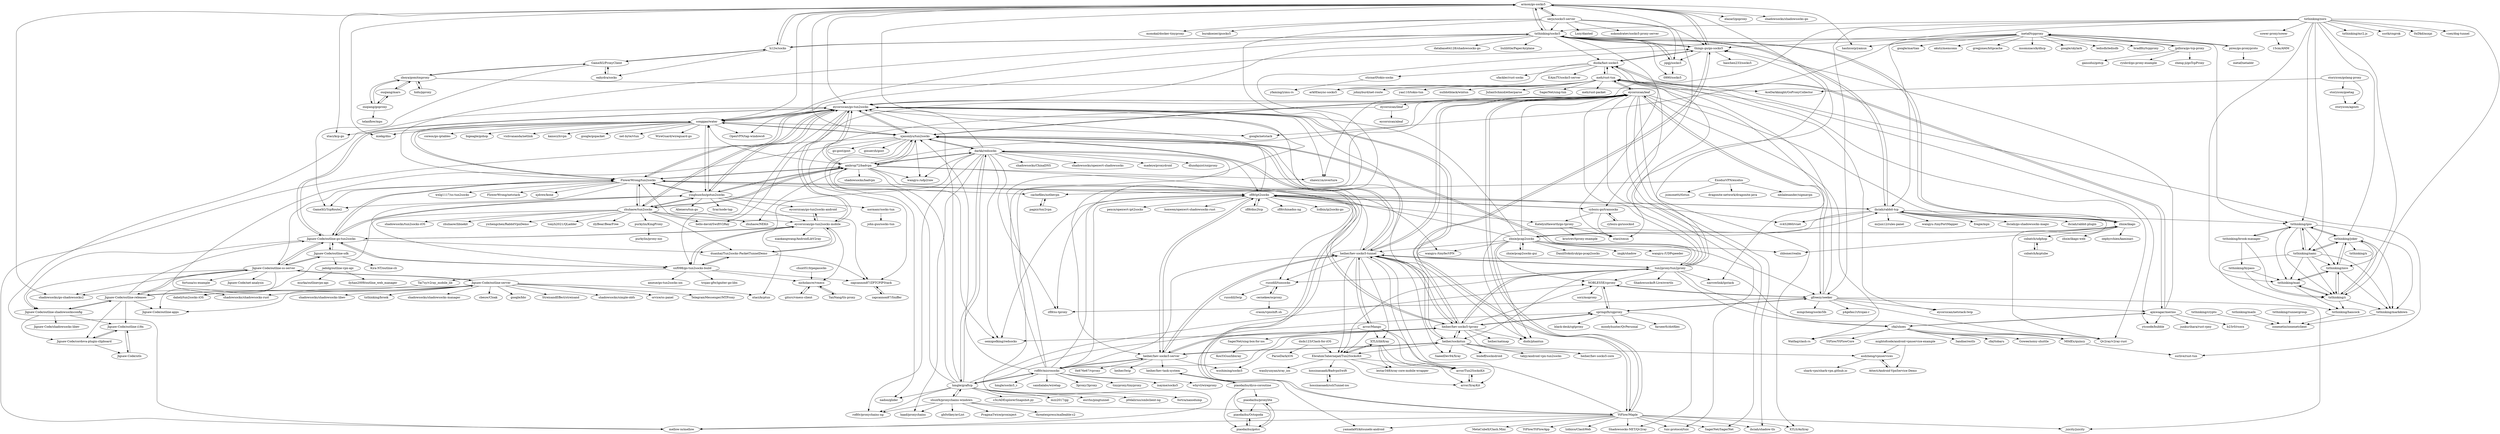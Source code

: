 digraph G {
"armon/go-socks5" -> "txthinking/socks5"
"armon/go-socks5" -> "things-go/go-socks5"
"armon/go-socks5" -> "h12w/socks"
"armon/go-socks5" -> "elazarl/goproxy" ["e"=1]
"armon/go-socks5" -> "xtaci/smux" ["e"=1]
"armon/go-socks5" -> "xtaci/kcp-go" ["e"=1]
"armon/go-socks5" -> "hashicorp/yamux" ["e"=1]
"armon/go-socks5" -> "serjs/socks5-server"
"armon/go-socks5" -> "eycorsican/go-tun2socks"
"armon/go-socks5" -> "songgao/water"
"armon/go-socks5" -> "cybozu-go/transocks"
"armon/go-socks5" -> "xjasonlyu/tun2socks"
"armon/go-socks5" -> "shadowsocks/go-shadowsocks2" ["e"=1]
"armon/go-socks5" -> "miekg/dns" ["e"=1]
"armon/go-socks5" -> "shadowsocks/shadowsocks-go" ["e"=1]
"Jigsaw-Code/outline-server" -> "Jigsaw-Code/outline-apps" ["e"=1]
"Jigsaw-Code/outline-server" -> "Jigsaw-Code/outline-ss-server"
"Jigsaw-Code/outline-server" -> "Jigsaw-Code/outline-releases"
"Jigsaw-Code/outline-server" -> "shadowsocks/shadowsocks-libev" ["e"=1]
"Jigsaw-Code/outline-server" -> "txthinking/brook" ["e"=1]
"Jigsaw-Code/outline-server" -> "shadowsocks/shadowsocks-manager" ["e"=1]
"Jigsaw-Code/outline-server" -> "xtaci/kcptun" ["e"=1]
"Jigsaw-Code/outline-server" -> "cbeuw/Cloak" ["e"=1]
"Jigsaw-Code/outline-server" -> "shadowsocks/shadowsocks-rust" ["e"=1]
"Jigsaw-Code/outline-server" -> "google/bbr" ["e"=1]
"Jigsaw-Code/outline-server" -> "StreisandEffect/streisand" ["e"=1]
"Jigsaw-Code/outline-server" -> "shadowsocks/simple-obfs" ["e"=1]
"Jigsaw-Code/outline-server" -> "orvice/ss-panel" ["e"=1]
"Jigsaw-Code/outline-server" -> "TelegramMessenger/MTProxy" ["e"=1]
"Jigsaw-Code/outline-server" -> "shadowsocks/go-shadowsocks2" ["e"=1]
"xjasonlyu/tun2socks" -> "eycorsican/go-tun2socks"
"xjasonlyu/tun2socks" -> "heiher/hev-socks5-tunnel"
"xjasonlyu/tun2socks" -> "eycorsican/leaf"
"xjasonlyu/tun2socks" -> "ambrop72/badvpn"
"xjasonlyu/tun2socks" -> "tun2proxy/tun2proxy"
"xjasonlyu/tun2socks" -> "go-gost/gost" ["e"=1]
"xjasonlyu/tun2socks" -> "wangyu-/udp2raw" ["e"=1]
"xjasonlyu/tun2socks" -> "YtFlow/Maple"
"xjasonlyu/tun2socks" -> "ginuerzh/gost" ["e"=1]
"xjasonlyu/tun2socks" -> "songgao/water"
"xjasonlyu/tun2socks" -> "shadowsocks/shadowsocks-rust" ["e"=1]
"xjasonlyu/tun2socks" -> "mellow-io/mellow" ["e"=1]
"xjasonlyu/tun2socks" -> "dndx/phantun" ["e"=1]
"xjasonlyu/tun2socks" -> "darkk/redsocks"
"xjasonlyu/tun2socks" -> "nadoo/glider" ["e"=1]
"ambrop72/badvpn" -> "eycorsican/go-tun2socks"
"ambrop72/badvpn" -> "darkk/redsocks"
"ambrop72/badvpn" -> "FlowerWrong/tun2socks"
"ambrop72/badvpn" -> "yinghuocho/gotun2socks"
"ambrop72/badvpn" -> "xjasonlyu/tun2socks"
"ambrop72/badvpn" -> "zhuhaow/tun2socks"
"ambrop72/badvpn" -> "russdill/tunsocks"
"ambrop72/badvpn" -> "zhuhaow/NEKit" ["e"=1]
"ambrop72/badvpn" -> "songgao/water"
"ambrop72/badvpn" -> "eycorsican/leaf"
"ambrop72/badvpn" -> "wangyu-/udp2raw" ["e"=1]
"ambrop72/badvpn" -> "shadowsocks/badvpn" ["e"=1]
"ambrop72/badvpn" -> "wangyu-/tinyfecVPN" ["e"=1]
"ambrop72/badvpn" -> "shawn1m/overture" ["e"=1]
"ambrop72/badvpn" -> "semigodking/redsocks" ["e"=1]
"txthinking/zoro" -> "txthinking/joker"
"txthinking/zoro" -> "txthinking/ipio"
"txthinking/zoro" -> "txthinking/nico"
"txthinking/zoro" -> "txthinking/mr2.js"
"txthinking/zoro" -> "txthinking/socks5"
"txthinking/zoro" -> "txthinking/nami"
"txthinking/zoro" -> "ssstk/cngrok"
"txthinking/zoro" -> "gfreezy/seeker"
"txthinking/zoro" -> "txthinking/mad"
"txthinking/zoro" -> "txthinking/z"
"txthinking/zoro" -> "shawn1m/overture" ["e"=1]
"txthinking/zoro" -> "sower-proxy/sower"
"txthinking/zoro" -> "0xDkd/auxpi" ["e"=1]
"txthinking/zoro" -> "vzex/dog-tunnel" ["e"=1]
"txthinking/zoro" -> "ihciah/rabbit-tcp"
"hmgle/graftcp" -> "mzz2017/gg" ["e"=1]
"hmgle/graftcp" -> "NOBLES5E/cproxy"
"hmgle/graftcp" -> "xjasonlyu/tun2socks"
"hmgle/graftcp" -> "eycorsican/go-tun2socks"
"hmgle/graftcp" -> "rofl0r/proxychains-ng" ["e"=1]
"hmgle/graftcp" -> "darkk/redsocks"
"hmgle/graftcp" -> "nadoo/glider" ["e"=1]
"hmgle/graftcp" -> "ambrop72/badvpn"
"hmgle/graftcp" -> "springzfx/cgproxy"
"hmgle/graftcp" -> "rofl0r/microsocks"
"hmgle/graftcp" -> "esrrhs/pingtunnel" ["e"=1]
"hmgle/graftcp" -> "shunf4/proxychains-windows"
"hmgle/graftcp" -> "p0dalirius/smbclient-ng" ["e"=1]
"hmgle/graftcp" -> "fortra/nanodump" ["e"=1]
"hmgle/graftcp" -> "c3c/ADExplorerSnapshot.py" ["e"=1]
"gfreezy/seeker" -> "eycorsican/leaf"
"gfreezy/seeker" -> "Qv2ray/v2ray-rust" ["e"=1]
"gfreezy/seeker" -> "zfl9/ss-tproxy" ["e"=1]
"gfreezy/seeker" -> "NOBLES5E/cproxy"
"gfreezy/seeker" -> "springzfx/cgproxy"
"gfreezy/seeker" -> "meh/rust-tun"
"gfreezy/seeker" -> "p4gefau1t/trojan-r" ["e"=1]
"gfreezy/seeker" -> "ajmwagar/merino"
"gfreezy/seeker" -> "eycorsican/netstack-lwip" ["e"=1]
"gfreezy/seeker" -> "juicity/juicity" ["e"=1]
"gfreezy/seeker" -> "mingcheng/socks5lb"
"Jigsaw-Code/outline-releases" -> "Jigsaw-Code/outline-shadowsocksconfig"
"Jigsaw-Code/outline-releases" -> "Jigsaw-Code/outline-server"
"Jigsaw-Code/outline-releases" -> "Jigsaw-Code/outline-ss-server"
"Jigsaw-Code/outline-releases" -> "Jigsaw-Code/outline-apps" ["e"=1]
"Jigsaw-Code/outline-releases" -> "Jigsaw-Code/outline-go-tun2socks"
"Jigsaw-Code/outline-releases" -> "Jigsaw-Code/cordova-plugin-clipboard"
"Jigsaw-Code/outline-releases" -> "Jigsaw-Code/outline-i18n"
"sower-proxy/sower" -> "15cm/AMM" ["e"=1]
"Jigsaw-Code/outline-go-tun2socks" -> "xxf098/go-tun2socks-build"
"Jigsaw-Code/outline-go-tun2socks" -> "eycorsican/go-tun2socks-mobile"
"Jigsaw-Code/outline-go-tun2socks" -> "duanhai/Tun2socks-PacketTunnelDemo"
"Jigsaw-Code/outline-go-tun2socks" -> "FlowerWrong/tun2socks"
"Jigsaw-Code/outline-go-tun2socks" -> "eycorsican/go-tun2socks"
"Jigsaw-Code/outline-go-tun2socks" -> "Jigsaw-Code/outline-shadowsocksconfig"
"Jigsaw-Code/outline-go-tun2socks" -> "Jigsaw-Code/outline-ss-server"
"Jigsaw-Code/outline-go-tun2socks" -> "yinghuocho/gotun2socks"
"Jigsaw-Code/outline-go-tun2socks" -> "Jigsaw-Code/outline-sdk"
"ajmwagar/merino" -> "dizda/fast-socks5"
"ajmwagar/merino" -> "b23r0/rsocx" ["e"=1]
"ajmwagar/merino" -> "cfal/shoes"
"ajmwagar/merino" -> "ytcoode/bubble"
"ajmwagar/merino" -> "junkurihara/rust-rpxy" ["e"=1]
"ajmwagar/merino" -> "things-go/go-socks5"
"FlowerWrong/tun2socks" -> "yinghuocho/gotun2socks"
"FlowerWrong/tun2socks" -> "eycorsican/go-tun2socks"
"FlowerWrong/tun2socks" -> "ambrop72/badvpn"
"FlowerWrong/tun2socks" -> "Jigsaw-Code/outline-go-tun2socks"
"FlowerWrong/tun2socks" -> "eycorsican/go-tun2socks-mobile"
"FlowerWrong/tun2socks" -> "zhuhaow/tun2socks"
"FlowerWrong/tun2socks" -> "wxlg1117/ss-tun2socks"
"FlowerWrong/tun2socks" -> "songgao/water"
"FlowerWrong/tun2socks" -> "xxf098/go-tun2socks-build"
"FlowerWrong/tun2socks" -> "GameXG/TcpRoute2" ["e"=1]
"FlowerWrong/tun2socks" -> "zfl9/ipt2socks"
"FlowerWrong/tun2socks" -> "cachefiles/notbevpn"
"FlowerWrong/tun2socks" -> "FlowerWrong/netstack"
"FlowerWrong/tun2socks" -> "xjdrew/kone" ["e"=1]
"Jigsaw-Code/outline-ss-server" -> "Jigsaw-Code/outline-sdk"
"Jigsaw-Code/outline-ss-server" -> "Jigsaw-Code/outline-go-tun2socks"
"Jigsaw-Code/outline-ss-server" -> "Jigsaw-Code/outline-server"
"Jigsaw-Code/outline-ss-server" -> "Jigsaw-Code/outline-shadowsocksconfig"
"Jigsaw-Code/outline-ss-server" -> "Jigsaw-Code/outline-releases"
"Jigsaw-Code/outline-ss-server" -> "Jigsaw-Code/outline-apps" ["e"=1]
"Jigsaw-Code/outline-ss-server" -> "shadowsocks/go-shadowsocks2" ["e"=1]
"Jigsaw-Code/outline-ss-server" -> "fortuna/ss-example"
"Jigsaw-Code/outline-ss-server" -> "FlowerWrong/tun2socks"
"Jigsaw-Code/outline-ss-server" -> "Jigsaw-Code/net-analysis" ["e"=1]
"ouqiang/mars" -> "ouqiang/goproxy"
"ouqiang/mars" -> "zboya/gomitmproxy"
"eycorsican/go-tun2socks" -> "FlowerWrong/tun2socks"
"eycorsican/go-tun2socks" -> "ambrop72/badvpn"
"eycorsican/go-tun2socks" -> "yinghuocho/gotun2socks"
"eycorsican/go-tun2socks" -> "xjasonlyu/tun2socks"
"eycorsican/go-tun2socks" -> "eycorsican/go-tun2socks-mobile"
"eycorsican/go-tun2socks" -> "eycorsican/leaf"
"eycorsican/go-tun2socks" -> "mellow-io/mellow" ["e"=1]
"eycorsican/go-tun2socks" -> "songgao/water"
"eycorsican/go-tun2socks" -> "Jigsaw-Code/outline-go-tun2socks"
"eycorsican/go-tun2socks" -> "xxf098/go-tun2socks-build"
"eycorsican/go-tun2socks" -> "OpenVPN/tap-windows6" ["e"=1]
"eycorsican/go-tun2socks" -> "yamada95/kitsunebi-android" ["e"=1]
"eycorsican/go-tun2socks" -> "zhuhaow/tun2socks"
"eycorsican/go-tun2socks" -> "YtFlow/Maple"
"eycorsican/go-tun2socks" -> "shawn1m/overture" ["e"=1]
"eycorsican/go-tun2socks-mobile" -> "eycorsican/go-tun2socks-android"
"eycorsican/go-tun2socks-mobile" -> "duanhai/Tun2socks-PacketTunnelDemo"
"eycorsican/go-tun2socks-mobile" -> "xxf098/go-tun2socks-build"
"eycorsican/go-tun2socks-mobile" -> "eycorsican/go-tun2socks"
"eycorsican/go-tun2socks-mobile" -> "xiaokangwang/AndroidLibV2ray" ["e"=1]
"eycorsican/go-tun2socks-mobile" -> "nicholascw/vmecs"
"eycorsican/go-tun2socks-mobile" -> "Jigsaw-Code/outline-go-tun2socks"
"heiher/hev-socks5-server" -> "heiher/hev-socks5-tproxy"
"heiher/hev-socks5-server" -> "heiher/hev-socks5-tunnel"
"heiher/hev-socks5-server" -> "heiher/sockstun"
"heiher/hev-socks5-server" -> "wzshiming/socks5"
"heiher/hev-socks5-server" -> "rofl0r/microsocks"
"heiher/hev-socks5-server" -> "zfl9/ipt2socks"
"heiher/hev-socks5-server" -> "heiher/hev-task-system"
"heiher/hev-socks5-server" -> "heiher/lwip"
"heiher/hev-socks5-server" -> "0x676e67/vproxy" ["e"=1]
"storyicon/golang-proxy" -> "storyicon/goetag"
"storyicon/golang-proxy" -> "storyicon/agouti"
"storyicon/golang-proxy" -> "AceDarkknight/GoProxyCollector"
"ExodusVPN/exodus" -> "dragonite-network/dragonite-java" ["e"=1]
"ExodusVPN/exodus" -> "neilalexander/sigmavpn" ["e"=1]
"ExodusVPN/exodus" -> "jsimonetti/tlstun"
"ExodusVPN/exodus" -> "cachefiles/notbevpn"
"Jigsaw-Code/outline-shadowsocksconfig" -> "Jigsaw-Code/outline-i18n"
"Jigsaw-Code/outline-shadowsocksconfig" -> "Jigsaw-Code/cordova-plugin-clipboard"
"Jigsaw-Code/outline-shadowsocksconfig" -> "Jigsaw-Code/shadowsocks-libev"
"Jigsaw-Code/outline-shadowsocksconfig" -> "Jigsaw-Code/outline-releases"
"ouqiang/goproxy" -> "ouqiang/mars"
"ouqiang/goproxy" -> "zboya/gomitmproxy"
"ouqiang/goproxy" -> "telanflow/mps"
"zapcannon87/Sniffer" -> "zapcannon87/ZPTCPIPStack"
"hidu/pproxy" -> "zboya/gomitmproxy"
"TanNang/tls-proxy" -> "nicholascw/vmecs"
"purkylin/KingProxy" -> "purkylin/proxy-nio"
"eycorsican/go-tun2socks-android" -> "eycorsican/go-tun2socks-mobile"
"sticnarf/tokio-socks" -> "yfaming/yimu-rs"
"nicholascw/vmecs" -> "gitsrc/vmess-client"
"nicholascw/vmecs" -> "TanNang/tls-proxy"
"gitsrc/vmess-client" -> "nicholascw/vmecs"
"storyicon/goetag" -> "storyicon/agouti"
"Jigsaw-Code/cordova-plugin-clipboard" -> "Jigsaw-Code/outline-i18n"
"Jigsaw-Code/cordova-plugin-clipboard" -> "Jigsaw-Code/utls"
"Jigsaw-Code/outline-i18n" -> "Jigsaw-Code/cordova-plugin-clipboard"
"Jigsaw-Code/outline-i18n" -> "Jigsaw-Code/utls"
"eycorsican/leaf" -> "YtFlow/Maple"
"eycorsican/leaf" -> "eycorsican/go-tun2socks"
"eycorsican/leaf" -> "mellow-io/mellow" ["e"=1]
"eycorsican/leaf" -> "xjasonlyu/tun2socks"
"eycorsican/leaf" -> "heiher/hev-socks5-tunnel"
"eycorsican/leaf" -> "eycorsican/ileaf"
"eycorsican/leaf" -> "hello-david/SwiftV2Ray" ["e"=1]
"eycorsican/leaf" -> "tuic-protocol/tuic" ["e"=1]
"eycorsican/leaf" -> "gfreezy/seeker"
"eycorsican/leaf" -> "Watfaq/clash-rs" ["e"=1]
"eycorsican/leaf" -> "SagerNet/SagerNet" ["e"=1]
"eycorsican/leaf" -> "ihciah/shadow-tls" ["e"=1]
"eycorsican/leaf" -> "meh/rust-tun"
"eycorsican/leaf" -> "XTLS/AnXray" ["e"=1]
"eycorsican/leaf" -> "Qv2ray/v2ray-rust" ["e"=1]
"zhxie/ikago" -> "zhxie/pcap2socks"
"zhxie/ikago" -> "zhxie/ikago-web"
"zhxie/ikago" -> "ihciah/rabbit-tcp"
"zhxie/ikago" -> "txthinking/socks5"
"zhxie/ikago" -> "zhboner/realm" ["e"=1]
"zhxie/ikago" -> "zephyrchien/kaminari" ["e"=1]
"zhxie/ikago" -> "cnbatch/udphop"
"heiher/hev-socks5-tunnel" -> "heiher/sockstun"
"heiher/hev-socks5-tunnel" -> "heiher/hev-socks5-server"
"heiher/hev-socks5-tunnel" -> "xjasonlyu/tun2socks"
"heiher/hev-socks5-tunnel" -> "heiher/hev-socks5-tproxy"
"heiher/hev-socks5-tunnel" -> "tun2proxy/tun2proxy"
"heiher/hev-socks5-tunnel" -> "eycorsican/leaf"
"heiher/hev-socks5-tunnel" -> "EbrahimTahernejad/Tun2SocksKit"
"heiher/hev-socks5-tunnel" -> "arror/Mango"
"heiher/hev-socks5-tunnel" -> "eycorsican/go-tun2socks"
"heiher/hev-socks5-tunnel" -> "russdill/tunsocks"
"heiher/hev-socks5-tunnel" -> "arror/Tun2SocksKit"
"heiher/hev-socks5-tunnel" -> "zfl9/ipt2socks"
"heiher/hev-socks5-tunnel" -> "XTLS/libXray"
"heiher/hev-socks5-tunnel" -> "cfal/shoes"
"heiher/hev-socks5-tunnel" -> "SaeedDev94/Xray" ["e"=1]
"shunf4/proxychains-windows" -> "haad/proxychains" ["e"=1]
"shunf4/proxychains-windows" -> "PragmaTwice/proxinject" ["e"=1]
"shunf4/proxychains-windows" -> "hmgle/graftcp"
"shunf4/proxychains-windows" -> "rofl0r/proxychains-ng" ["e"=1]
"shunf4/proxychains-windows" -> "YtFlow/Maple"
"shunf4/proxychains-windows" -> "threatexpress/malleable-c2" ["e"=1]
"shunf4/proxychains-windows" -> "gh0stkey/avList"
"heiher/hev-socks5-tproxy" -> "heiher/hev-socks5-server"
"heiher/hev-socks5-tproxy" -> "heiher/hev-socks5-tunnel"
"heiher/hev-socks5-tproxy" -> "zfl9/ipt2socks"
"heiher/hev-socks5-tproxy" -> "heiher/sockstun"
"heiher/hev-socks5-tproxy" -> "wzshiming/socks5"
"heiher/hev-socks5-tproxy" -> "dndx/phantun" ["e"=1]
"heiher/hev-socks5-tproxy" -> "springzfx/cgproxy"
"heiher/hev-socks5-tproxy" -> "things-go/go-socks5"
"heiher/hev-socks5-tproxy" -> "semigodking/redsocks" ["e"=1]
"heiher/hev-socks5-tproxy" -> "NOBLES5E/cproxy"
"heiher/hev-socks5-tproxy" -> "heiher/natmap" ["e"=1]
"heiher/hev-socks5-tproxy" -> "heiher/hev-socks5-core"
"heiher/hev-socks5-tproxy" -> "tun2proxy/tun2proxy"
"zhxie/pcap2socks" -> "zhxie/ikago"
"zhxie/pcap2socks" -> "zhxie/pcap2socks-gui"
"zhxie/pcap2socks" -> "eycorsican/leaf"
"zhxie/pcap2socks" -> "eycorsican/go-tun2socks"
"zhxie/pcap2socks" -> "DaniilSokolyuk/go-pcap2socks"
"zhxie/pcap2socks" -> "imgk/shadow"
"zhxie/pcap2socks" -> "gfreezy/seeker"
"zhxie/pcap2socks" -> "zhboner/realm" ["e"=1]
"zhxie/pcap2socks" -> "FlowerWrong/tun2socks"
"zhxie/pcap2socks" -> "NOBLES5E/cproxy"
"zhxie/pcap2socks" -> "ihciah/rabbit-tcp"
"zhxie/pcap2socks" -> "dndx/phantun" ["e"=1]
"zhxie/pcap2socks" -> "wangyu-/UDPspeeder" ["e"=1]
"zhxie/pcap2socks" -> "wangyu-/tinyfecVPN" ["e"=1]
"zhxie/pcap2socks" -> "heiher/hev-socks5-tunnel"
"jpillora/go-tcp-proxy" -> "inetaf/tcpproxy"
"jpillora/go-tcp-proxy" -> "zheng-ji/goTcpProxy"
"jpillora/go-tcp-proxy" -> "gansidui/gotcp" ["e"=1]
"jpillora/go-tcp-proxy" -> "rynbrd/go-proxy-example"
"txthinking/ipio" -> "txthinking/joker"
"txthinking/ipio" -> "txthinking/mad"
"txthinking/ipio" -> "txthinking/nico"
"txthinking/ipio" -> "txthinking/brook-manager"
"txthinking/ipio" -> "txthinking/markdown"
"txthinking/ipio" -> "txthinking/nami"
"txthinking/ipio" -> "txthinking/z"
"mightofcode/android-vpnservice-example" -> "Attect/Android-VpnService-Demo"
"mightofcode/android-vpnservice-example" -> "asdzheng/vpnservices"
"zfl9/ipt2socks" -> "zfl9/dns2tcp"
"zfl9/ipt2socks" -> "heiher/hev-socks5-tproxy"
"zfl9/ipt2socks" -> "zfl9/ss-tproxy" ["e"=1]
"zfl9/ipt2socks" -> "semigodking/redsocks" ["e"=1]
"zfl9/ipt2socks" -> "zfl9/chinadns-ng" ["e"=1]
"zfl9/ipt2socks" -> "cybozu-go/transocks"
"zfl9/ipt2socks" -> "lcdbin/ip2socks-go" ["e"=1]
"zfl9/ipt2socks" -> "FlowerWrong/tun2socks"
"zfl9/ipt2socks" -> "pexcn/openwrt-ipt2socks"
"zfl9/ipt2socks" -> "heiher/hev-socks5-server"
"zfl9/ipt2socks" -> "eycorsican/go-tun2socks"
"zfl9/ipt2socks" -> "honwen/openwrt-shadowsocks-rust" ["e"=1]
"zfl9/ipt2socks" -> "ihciah/rabbit-tcp"
"zfl9/ipt2socks" -> "KatelynHaworth/go-tproxy"
"zfl9/ipt2socks" -> "rc452860/vnet" ["e"=1]
"things-go/go-socks5" -> "txthinking/socks5"
"things-go/go-socks5" -> "armon/go-socks5"
"things-go/go-socks5" -> "jqqjj/socks5"
"things-go/go-socks5" -> "haochen233/socks5"
"things-go/go-socks5" -> "dizda/fast-socks5"
"things-go/go-socks5" -> "heiher/hev-socks5-tproxy"
"xxf098/go-tun2socks-build" -> "duanhai/Tun2socks-PacketTunnelDemo"
"xxf098/go-tun2socks-build" -> "Jigsaw-Code/outline-go-tun2socks"
"xxf098/go-tun2socks-build" -> "eycorsican/go-tun2socks-mobile"
"xxf098/go-tun2socks-build" -> "zapcannon87/ZPTCPIPStack"
"xxf098/go-tun2socks-build" -> "Tai7sy/v2ray_mobile_lib"
"xxf098/go-tun2socks-build" -> "ameue/go-tun2socks-ios"
"xxf098/go-tun2socks-build" -> "trojan-gfw/igniter-go-libs" ["e"=1]
"xxf098/go-tun2socks-build" -> "nicholascw/vmecs"
"springzfx/cgproxy" -> "NOBLES5E/cproxy"
"springzfx/cgproxy" -> "Shadowsocks-NET/Qv2ray" ["e"=1]
"springzfx/cgproxy" -> "black-desk/cgtproxy"
"springzfx/cgproxy" -> "moodyhunter/QvPersonal" ["e"=1]
"springzfx/cgproxy" -> "gfreezy/seeker"
"springzfx/cgproxy" -> "farseerfc/dotfiles" ["e"=1]
"springzfx/cgproxy" -> "heiher/hev-socks5-tproxy"
"zfl9/dns2tcp" -> "zfl9/ipt2socks"
"eahydra/socks" -> "GameXG/ProxyClient"
"dizda/fast-socks5" -> "ajmwagar/merino"
"dizda/fast-socks5" -> "ark0f/async-socks5"
"dizda/fast-socks5" -> "sticnarf/tokio-socks"
"dizda/fast-socks5" -> "meh/rust-tun"
"dizda/fast-socks5" -> "ytcoode/bubble"
"dizda/fast-socks5" -> "things-go/go-socks5"
"dizda/fast-socks5" -> "EAimTY/socks5-server"
"dizda/fast-socks5" -> "sfackler/rust-socks"
"jqqjj/socks5" -> "0990/socks5"
"jqqjj/socks5" -> "txthinking/socks5"
"ihciah/rabbit-tcp" -> "ihciah/rabbit-plugin"
"ihciah/rabbit-tcp" -> "zhxie/ikago"
"ihciah/rabbit-tcp" -> "mrjun12/rules-panel" ["e"=1]
"ihciah/rabbit-tcp" -> "txthinking/socks5"
"ihciah/rabbit-tcp" -> "dndx/phantun" ["e"=1]
"ihciah/rabbit-tcp" -> "wangyu-/tinyPortMapper" ["e"=1]
"ihciah/rabbit-tcp" -> "zfl9/ipt2socks"
"ihciah/rabbit-tcp" -> "rc452860/vnet" ["e"=1]
"ihciah/rabbit-tcp" -> "txthinking/ipio"
"ihciah/rabbit-tcp" -> "fregie/mpx" ["e"=1]
"ihciah/rabbit-tcp" -> "ihciah/go-shadowsocks-magic"
"txthinking/bypass" -> "txthinking/z"
"txthinking/bypass" -> "txthinking/mad"
"Tai7sy/v2ray_mobile_lib" -> "daheli/tun2socks-iOS"
"txthinking/nami" -> "txthinking/joker"
"txthinking/nami" -> "txthinking/z"
"txthinking/nami" -> "txthinking/nico"
"txthinking/nami" -> "txthinking/mad"
"txthinking/nami" -> "txthinking/ipio"
"txthinking/nami" -> "txthinking/hancock"
"txthinking/nami" -> "txthinking/markdown"
"zhxie/pcap2socks-gui" -> "zhxie/pcap2socks"
"txthinking/joker" -> "txthinking/z"
"txthinking/joker" -> "txthinking/nami"
"txthinking/joker" -> "txthinking/nico"
"txthinking/joker" -> "txthinking/ipio"
"txthinking/joker" -> "txthinking/markdown"
"txthinking/joker" -> "txthinking/x"
"chux0519/pegasocks" -> "nicholascw/vmecs"
"russdill/tunsocks" -> "cernekee/ocproxy"
"russdill/tunsocks" -> "russdill/lwip"
"txthinking/nico" -> "txthinking/markdown"
"txthinking/nico" -> "txthinking/mad"
"txthinking/nico" -> "txthinking/z"
"txthinking/nico" -> "txthinking/joker"
"duanhai/Tun2socks-PacketTunnelDemo" -> "xxf098/go-tun2socks-build"
"duanhai/Tun2socks-PacketTunnelDemo" -> "eycorsican/go-tun2socks-mobile"
"duanhai/Tun2socks-PacketTunnelDemo" -> "zapcannon87/ZPTCPIPStack"
"txthinking/runnergroup" -> "zonenetio/zonenetclient"
"txthinking/crypto" -> "zonenetio/zonenetclient"
"txthinking/mad" -> "txthinking/z"
"txthinking/mad" -> "txthinking/hancock"
"txthinking/mad" -> "txthinking/nico"
"YtFlow/Maple" -> "eycorsican/leaf"
"YtFlow/Maple" -> "mellow-io/mellow" ["e"=1]
"YtFlow/Maple" -> "xjasonlyu/tun2socks"
"YtFlow/Maple" -> "eycorsican/go-tun2socks"
"YtFlow/Maple" -> "MetaCubeX/Clash.Mini" ["e"=1]
"YtFlow/Maple" -> "Shadowsocks-NET/Qv2ray" ["e"=1]
"YtFlow/Maple" -> "SagerNet/SagerNet" ["e"=1]
"YtFlow/Maple" -> "tuic-protocol/tuic" ["e"=1]
"YtFlow/Maple" -> "heiher/hev-socks5-tunnel"
"YtFlow/Maple" -> "YtFlow/YtFlowApp"
"YtFlow/Maple" -> "XTLS/AnXray" ["e"=1]
"YtFlow/Maple" -> "ihciah/shadow-tls" ["e"=1]
"YtFlow/Maple" -> "lzdnico/ClashWeb" ["e"=1]
"YtFlow/Maple" -> "yamada95/kitsunebi-android" ["e"=1]
"YtFlow/Maple" -> "juicity/juicity" ["e"=1]
"NOBLES5E/cproxy" -> "springzfx/cgproxy"
"NOBLES5E/cproxy" -> "sorz/moproxy"
"NOBLES5E/cproxy" -> "gfreezy/seeker"
"asdzheng/vpnservices" -> "Attect/Android-VpnService-Demo"
"asdzheng/vpnservices" -> "shark-vpn/shark-vpn.github.io"
"jadolg/outline-vpn-api" -> "ilyhan2009/outline_web_manager"
"jadolg/outline-vpn-api" -> "murka/outlinevpn-api"
"normanr/socks-tun" -> "john-guo/socks-tun"
"eycorsican/ileaf" -> "eycorsican/aleaf"
"eycorsican/ileaf" -> "zapcannon87/ZPTCPIPStack"
"txthinking/z" -> "txthinking/mad"
"txthinking/z" -> "txthinking/joker"
"txthinking/z" -> "txthinking/hancock"
"txthinking/z" -> "txthinking/markdown"
"txthinking/z" -> "txthinking/nico"
"txthinking/hancock" -> "zonenetio/zonenetclient"
"darkk/redsocks" -> "semigodking/redsocks" ["e"=1]
"darkk/redsocks" -> "ambrop72/badvpn"
"darkk/redsocks" -> "madeye/proxydroid" ["e"=1]
"darkk/redsocks" -> "eycorsican/go-tun2socks"
"darkk/redsocks" -> "xjasonlyu/tun2socks"
"darkk/redsocks" -> "rofl0r/proxychains-ng" ["e"=1]
"darkk/redsocks" -> "wangyu-/udp2raw" ["e"=1]
"darkk/redsocks" -> "zfl9/ss-tproxy" ["e"=1]
"darkk/redsocks" -> "zfl9/ipt2socks"
"darkk/redsocks" -> "dlundquist/sniproxy" ["e"=1]
"darkk/redsocks" -> "shadowsocks/ChinaDNS" ["e"=1]
"darkk/redsocks" -> "shadowsocks/openwrt-shadowsocks" ["e"=1]
"darkk/redsocks" -> "haad/proxychains" ["e"=1]
"darkk/redsocks" -> "xtaci/kcptun" ["e"=1]
"darkk/redsocks" -> "hmgle/graftcp"
"tun2proxy/tun2proxy" -> "heiher/hev-socks5-tunnel"
"tun2proxy/tun2proxy" -> "xjasonlyu/tun2socks"
"tun2proxy/tun2proxy" -> "ShadowsocksR-Live/overtls" ["e"=1]
"tun2proxy/tun2proxy" -> "cfal/shoes"
"tun2proxy/tun2proxy" -> "meh/rust-tun"
"tun2proxy/tun2proxy" -> "dizda/fast-socks5"
"tun2proxy/tun2proxy" -> "heiher/hev-socks5-tproxy"
"tun2proxy/tun2proxy" -> "heiher/sockstun"
"tun2proxy/tun2proxy" -> "narrowlink/ipstack"
"tun2proxy/tun2proxy" -> "M0dEx/quincy"
"tun2proxy/tun2proxy" -> "russdill/tunsocks"
"tun2proxy/tun2proxy" -> "eycorsican/leaf"
"tun2proxy/tun2proxy" -> "EbrahimTahernejad/Tun2SocksKit"
"tun2proxy/tun2proxy" -> "things-go/go-socks5"
"tun2proxy/tun2proxy" -> "NOBLES5E/cproxy"
"GameXG/ProxyClient" -> "eahydra/socks"
"GameXG/ProxyClient" -> "GameXG/TcpRoute2" ["e"=1]
"GameXG/ProxyClient" -> "zboya/gomitmproxy"
"GameXG/ProxyClient" -> "h12w/socks"
"pagxir/toy2vpn" -> "cachefiles/notbevpn"
"yinghuocho/gotun2socks" -> "FlowerWrong/tun2socks"
"yinghuocho/gotun2socks" -> "eycorsican/go-tun2socks"
"yinghuocho/gotun2socks" -> "songgao/water"
"yinghuocho/gotun2socks" -> "eycorsican/go-tun2socks-mobile"
"yinghuocho/gotun2socks" -> "Alienero/tun-go" ["e"=1]
"yinghuocho/gotun2socks" -> "ambrop72/badvpn"
"yinghuocho/gotun2socks" -> "zhuhaow/tun2socks"
"yinghuocho/gotun2socks" -> "GameXG/TcpRoute2" ["e"=1]
"yinghuocho/gotun2socks" -> "normanr/socks-tun"
"yinghuocho/gotun2socks" -> "eycorsican/go-tun2socks-android"
"yinghuocho/gotun2socks" -> "Srar/node-tap" ["e"=1]
"yinghuocho/gotun2socks" -> "Jigsaw-Code/outline-go-tun2socks"
"cfal/shoes" -> "Gowee/noisy-shuttle" ["e"=1]
"cfal/shoes" -> "YtFlow/YtFlowCore"
"cfal/shoes" -> "3andne/restls" ["e"=1]
"cfal/shoes" -> "Watfaq/clash-rs" ["e"=1]
"cfal/shoes" -> "M0dEx/quincy"
"cfal/shoes" -> "Qv2ray/v2ray-rust" ["e"=1]
"cfal/shoes" -> "cfal/tobaru"
"cfal/shoes" -> "ajmwagar/merino"
"txthinking/markdown" -> "zonenetio/zonenetclient"
"txthinking/mailx" -> "zonenetio/zonenetclient"
"h12w/socks" -> "armon/go-socks5"
"h12w/socks" -> "txthinking/socks5"
"h12w/socks" -> "eahydra/socks"
"h12w/socks" -> "GameXG/ProxyClient"
"zhuhaow/tun2socks" -> "shadowsocks/tun2socks-iOS" ["e"=1]
"zhuhaow/tun2socks" -> "yinghuocho/gotun2socks"
"zhuhaow/tun2socks" -> "duanhai/Tun2socks-PacketTunnelDemo"
"zhuhaow/tun2socks" -> "FlowerWrong/tun2socks"
"zhuhaow/tun2socks" -> "zapcannon87/ZPTCPIPStack"
"zhuhaow/tun2socks" -> "zhuhaow/libnekit" ["e"=1]
"zhuhaow/tun2socks" -> "hello-david/SwiftV2Ray" ["e"=1]
"zhuhaow/tun2socks" -> "yichengchen/RabbitVpnDemo" ["e"=1]
"zhuhaow/tun2socks" -> "daheli/tun2socks-iOS"
"zhuhaow/tun2socks" -> "zhuhaow/NEKit" ["e"=1]
"zhuhaow/tun2socks" -> "tonyh2021/QLadder" ["e"=1]
"zhuhaow/tun2socks" -> "purkylin/KingProxy"
"zhuhaow/tun2socks" -> "eycorsican/go-tun2socks"
"zhuhaow/tun2socks" -> "ambrop72/badvpn"
"zhuhaow/tun2socks" -> "zlyBear/BearFree" ["e"=1]
"arror/Mango" -> "arror/XrayKit"
"arror/Mango" -> "arror/Tun2SocksKit"
"arror/Mango" -> "SagerNet/sing-box-for-ios"
"arror/Mango" -> "XTLS/libXray"
"arror/Mango" -> "EbrahimTahernejad/Tun2SocksKit"
"arror/Mango" -> "heiher/hev-socks5-tunnel"
"M0dEx/quincy" -> "ssrlive/rust-tun"
"cybozu-go/transocks" -> "cybozu-go/usocksd"
"cybozu-go/transocks" -> "zfl9/ipt2socks"
"cybozu-go/transocks" -> "KatelynHaworth/go-tproxy"
"cybozu-go/transocks" -> "xtaci/smux" ["e"=1]
"cnbatch/udphop" -> "cnbatch/kcptube"
"txthinking/brook-manager" -> "txthinking/z"
"txthinking/brook-manager" -> "txthinking/ipio"
"txthinking/brook-manager" -> "txthinking/bypass"
"cybozu-go/usocksd" -> "cybozu-go/transocks"
"piaodazhu/dyco-coroutine" -> "piaodazhu/Octopoda"
"piaodazhu/dyco-coroutine" -> "piaodazhu/gotcc"
"piaodazhu/dyco-coroutine" -> "piaodazhu/proxylite"
"piaodazhu/dyco-coroutine" -> "heiher/hev-task-system"
"dxdx123/Clash-for-iOS" -> "ParseDark/iOS"
"dxdx123/Clash-for-iOS" -> "EbrahimTahernejad/Tun2SocksKit"
"cnbatch/kcptube" -> "cnbatch/udphop"
"Attect/Android-VpnService-Demo" -> "asdzheng/vpnservices"
"arror/Tun2SocksKit" -> "arror/XrayKit"
"heiher/sockstun" -> "heiher/hev-socks5-tunnel"
"heiher/sockstun" -> "heiher/hev-socks5-server"
"heiher/sockstun" -> "heiher/hev-socks5-tproxy"
"heiher/sockstun" -> "tabjy/android-vpn-tun2socks"
"heiher/sockstun" -> "EbrahimTahernejad/Tun2SocksKit"
"heiher/sockstun" -> "bndeff/socksdroid" ["e"=1]
"heiher/sockstun" -> "heiher/hev-socks5-core"
"heiher/sockstun" -> "asdzheng/vpnservices"
"heiher/sockstun" -> "SaeedDev94/Xray" ["e"=1]
"Jigsaw-Code/outline-sdk" -> "Jigsaw-Code/outline-ss-server"
"Jigsaw-Code/outline-sdk" -> "Jigsaw-Code/outline-go-tun2socks"
"Jigsaw-Code/outline-sdk" -> "Kira-NT/outline-cli"
"Jigsaw-Code/outline-sdk" -> "jadolg/outline-vpn-api"
"zboya/gomitmproxy" -> "ouqiang/mars"
"zboya/gomitmproxy" -> "ouqiang/goproxy"
"zboya/gomitmproxy" -> "hidu/pproxy"
"zboya/gomitmproxy" -> "GameXG/ProxyClient"
"zboya/gomitmproxy" -> "AceDarkknight/GoProxyCollector"
"cernekee/ocproxy" -> "russdill/tunsocks"
"cernekee/ocproxy" -> "crasm/vpnshift.sh"
"pires/go-proxyproto" -> "inetaf/netaddr" ["e"=1]
"pires/go-proxyproto" -> "inetaf/tcpproxy"
"EbrahimTahernejad/Tun2SocksKit" -> "XTLS/libXray"
"EbrahimTahernejad/Tun2SocksKit" -> "arror/Tun2SocksKit"
"EbrahimTahernejad/Tun2SocksKit" -> "wanliyunyan/xray_ios"
"EbrahimTahernejad/Tun2SocksKit" -> "hossinasaadi/BadvpnSwift"
"EbrahimTahernejad/Tun2SocksKit" -> "lestar348/xray-core-mobile-wrapper"
"EbrahimTahernejad/Tun2SocksKit" -> "arror/XrayKit"
"hossinasaadi/BadvpnSwift" -> "hossinasaadi/sshTunnel-ios"
"SagerNet/sing-box-for-ios" -> "KouYiGuo/libxray"
"XTLS/libXray" -> "EbrahimTahernejad/Tun2SocksKit"
"XTLS/libXray" -> "arror/Tun2SocksKit"
"XTLS/libXray" -> "arror/XrayKit"
"XTLS/libXray" -> "lestar348/xray-core-mobile-wrapper"
"piaodazhu/Octopoda" -> "piaodazhu/gotcc"
"piaodazhu/gotcc" -> "piaodazhu/Octopoda"
"piaodazhu/gotcc" -> "piaodazhu/proxylite"
"piaodazhu/proxylite" -> "piaodazhu/gotcc"
"piaodazhu/proxylite" -> "piaodazhu/Octopoda"
"arror/XrayKit" -> "arror/Tun2SocksKit"
"hossinasaadi/sshTunnel-ios" -> "hossinasaadi/BadvpnSwift"
"serjs/socks5-server" -> "armon/go-socks5"
"serjs/socks5-server" -> "things-go/go-socks5"
"serjs/socks5-server" -> "txthinking/socks5"
"serjs/socks5-server" -> "Lozy/danted" ["e"=1]
"serjs/socks5-server" -> "jqqjj/socks5"
"serjs/socks5-server" -> "nskondratev/socks5-proxy-server"
"serjs/socks5-server" -> "monokal/docker-tinyproxy"
"serjs/socks5-server" -> "heiher/hev-socks5-server"
"serjs/socks5-server" -> "buraksezer/gsocks5"
"inetaf/tcpproxy" -> "jpillora/go-tcp-proxy"
"inetaf/tcpproxy" -> "bradfitz/tcpproxy" ["e"=1]
"inetaf/tcpproxy" -> "hashicorp/yamux" ["e"=1]
"inetaf/tcpproxy" -> "pires/go-proxyproto"
"inetaf/tcpproxy" -> "google/netstack" ["e"=1]
"inetaf/tcpproxy" -> "google/martian" ["e"=1]
"inetaf/tcpproxy" -> "akutz/memconn"
"inetaf/tcpproxy" -> "gregjones/httpcache" ["e"=1]
"inetaf/tcpproxy" -> "insomniacslk/dhcp" ["e"=1]
"inetaf/tcpproxy" -> "songgao/water"
"inetaf/tcpproxy" -> "things-go/go-socks5"
"inetaf/tcpproxy" -> "google/skylark" ["e"=1]
"inetaf/tcpproxy" -> "ledisdb/ledisdb" ["e"=1]
"txthinking/socks5" -> "things-go/go-socks5"
"txthinking/socks5" -> "armon/go-socks5"
"txthinking/socks5" -> "jqqjj/socks5"
"txthinking/socks5" -> "txthinking/ipio"
"txthinking/socks5" -> "0990/socks5"
"txthinking/socks5" -> "h12w/socks"
"txthinking/socks5" -> "ihciah/rabbit-tcp"
"txthinking/socks5" -> "zhxie/ikago"
"txthinking/socks5" -> "xtaci/smux" ["e"=1]
"txthinking/socks5" -> "database64128/shadowsocks-go" ["e"=1]
"txthinking/socks5" -> "dizda/fast-socks5"
"txthinking/socks5" -> "eycorsican/go-tun2socks"
"txthinking/socks5" -> "liulilittle/PaperAirplane" ["e"=1]
"txthinking/socks5" -> "FlowerWrong/tun2socks"
"txthinking/socks5" -> "songgao/water"
"rofl0r/microsocks" -> "heiher/hev-socks5-server"
"rofl0r/microsocks" -> "3proxy/3proxy" ["e"=1]
"rofl0r/microsocks" -> "tinyproxy/tinyproxy" ["e"=1]
"rofl0r/microsocks" -> "xjasonlyu/tun2socks"
"rofl0r/microsocks" -> "darkk/redsocks"
"rofl0r/microsocks" -> "heiher/hev-socks5-tunnel"
"rofl0r/microsocks" -> "armon/go-socks5"
"rofl0r/microsocks" -> "heiher/hev-socks5-tproxy"
"rofl0r/microsocks" -> "things-go/go-socks5"
"rofl0r/microsocks" -> "isayme/socks5" ["e"=1]
"rofl0r/microsocks" -> "zfl9/ipt2socks"
"rofl0r/microsocks" -> "whyvl/wireproxy" ["e"=1]
"rofl0r/microsocks" -> "hmgle/graftcp"
"rofl0r/microsocks" -> "hmgle/socks5_c" ["e"=1]
"rofl0r/microsocks" -> "sandialabs/wiretap" ["e"=1]
"heiher/hev-task-system" -> "piaodazhu/dyco-coroutine"
"cachefiles/notbevpn" -> "pagxir/toy2vpn"
"meh/rust-tun" -> "yaa110/tokio-tun"
"meh/rust-tun" -> "ssrlive/rust-tun"
"meh/rust-tun" -> "eycorsican/netstack-lwip" ["e"=1]
"meh/rust-tun" -> "nulldotblack/wintun"
"meh/rust-tun" -> "JulianSchmid/etherparse" ["e"=1]
"meh/rust-tun" -> "SagerNet/sing-tun" ["e"=1]
"meh/rust-tun" -> "Qv2ray/v2ray-rust" ["e"=1]
"meh/rust-tun" -> "meh/rust-packet"
"meh/rust-tun" -> "dizda/fast-socks5"
"meh/rust-tun" -> "johnyburd/net-route" ["e"=1]
"meh/rust-tun" -> "eycorsican/leaf"
"meh/rust-tun" -> "narrowlink/ipstack"
"meh/rust-tun" -> "ark0f/async-socks5"
"songgao/water" -> "bigeagle/gohop" ["e"=1]
"songgao/water" -> "yinghuocho/gotun2socks"
"songgao/water" -> "eycorsican/go-tun2socks"
"songgao/water" -> "vishvananda/netlink" ["e"=1]
"songgao/water" -> "kanocz/lcvpn" ["e"=1]
"songgao/water" -> "OpenVPN/tap-windows6" ["e"=1]
"songgao/water" -> "google/gopacket" ["e"=1]
"songgao/water" -> "xtaci/kcp-go" ["e"=1]
"songgao/water" -> "google/netstack" ["e"=1]
"songgao/water" -> "FlowerWrong/tun2socks"
"songgao/water" -> "net-byte/vtun" ["e"=1]
"songgao/water" -> "WireGuard/wireguard-go" ["e"=1]
"songgao/water" -> "miekg/dns" ["e"=1]
"songgao/water" -> "xjasonlyu/tun2socks"
"songgao/water" -> "coreos/go-iptables" ["e"=1]
"zapcannon87/ZPTCPIPStack" -> "zapcannon87/Sniffer"
"KatelynHaworth/go-tproxy" -> "kristrev/tproxy-example"
"KatelynHaworth/go-tproxy" -> "xtaci/smux" ["e"=1]
"Jigsaw-Code/utls" -> "Jigsaw-Code/outline-i18n"
"armon/go-socks5" ["l"="-44.05,13.156"]
"txthinking/socks5" ["l"="-43.998,13.159"]
"things-go/go-socks5" ["l"="-44.023,13.197"]
"h12w/socks" ["l"="-43.994,13.075"]
"elazarl/goproxy" ["l"="3.63,-8.572"]
"xtaci/smux" ["l"="3.608,-8.22"]
"xtaci/kcp-go" ["l"="3.628,-8.428"]
"hashicorp/yamux" ["l"="3.797,-8.333"]
"serjs/socks5-server" ["l"="-44.038,13.113"]
"eycorsican/go-tun2socks" ["l"="-44.103,13.26"]
"songgao/water" ["l"="-44.121,13.22"]
"cybozu-go/transocks" ["l"="-44.121,13.151"]
"xjasonlyu/tun2socks" ["l"="-44.066,13.275"]
"shadowsocks/go-shadowsocks2" ["l"="-45.835,13.357"]
"miekg/dns" ["l"="3.664,-8.439"]
"shadowsocks/shadowsocks-go" ["l"="-45.825,13.249"]
"Jigsaw-Code/outline-server" ["l"="-44.313,13.4"]
"Jigsaw-Code/outline-apps" ["l"="-48.117,13.438"]
"Jigsaw-Code/outline-ss-server" ["l"="-44.238,13.352"]
"Jigsaw-Code/outline-releases" ["l"="-44.255,13.385"]
"shadowsocks/shadowsocks-libev" ["l"="-45.829,13.295"]
"txthinking/brook" ["l"="-45.904,13.302"]
"shadowsocks/shadowsocks-manager" ["l"="-45.758,13.151"]
"xtaci/kcptun" ["l"="-45.791,13.231"]
"cbeuw/Cloak" ["l"="-45.686,13.44"]
"shadowsocks/shadowsocks-rust" ["l"="-45.825,13.471"]
"google/bbr" ["l"="-45.862,13.259"]
"StreisandEffect/streisand" ["l"="11.896,-9.687"]
"shadowsocks/simple-obfs" ["l"="-45.731,13.306"]
"orvice/ss-panel" ["l"="-45.691,13.096"]
"TelegramMessenger/MTProxy" ["l"="-46.744,14.76"]
"heiher/hev-socks5-tunnel" ["l"="-44.008,13.239"]
"eycorsican/leaf" ["l"="-44.025,13.286"]
"ambrop72/badvpn" ["l"="-44.124,13.279"]
"tun2proxy/tun2proxy" ["l"="-43.995,13.264"]
"go-gost/gost" ["l"="-45.91,13.551"]
"wangyu-/udp2raw" ["l"="-45.789,13.357"]
"YtFlow/Maple" ["l"="-44.039,13.326"]
"ginuerzh/gost" ["l"="-45.874,13.408"]
"mellow-io/mellow" ["l"="-48.472,13.606"]
"dndx/phantun" ["l"="12.868,-12.276"]
"darkk/redsocks" ["l"="-44.11,13.316"]
"nadoo/glider" ["l"="-45.815,13.404"]
"FlowerWrong/tun2socks" ["l"="-44.14,13.247"]
"yinghuocho/gotun2socks" ["l"="-44.157,13.272"]
"zhuhaow/tun2socks" ["l"="-44.169,13.254"]
"russdill/tunsocks" ["l"="-44.083,13.18"]
"zhuhaow/NEKit" ["l"="-43.2,12.851"]
"shadowsocks/badvpn" ["l"="-45.779,13.609"]
"wangyu-/tinyfecVPN" ["l"="-45.696,13.28"]
"shawn1m/overture" ["l"="-45.7,13.226"]
"semigodking/redsocks" ["l"="-45.621,13.238"]
"txthinking/zoro" ["l"="-43.863,13.124"]
"txthinking/joker" ["l"="-43.804,13.12"]
"txthinking/ipio" ["l"="-43.843,13.145"]
"txthinking/nico" ["l"="-43.822,13.131"]
"txthinking/mr2.js" ["l"="-43.852,13.077"]
"txthinking/nami" ["l"="-43.821,13.112"]
"ssstk/cngrok" ["l"="-43.832,13.051"]
"gfreezy/seeker" ["l"="-43.936,13.262"]
"txthinking/mad" ["l"="-43.818,13.145"]
"txthinking/z" ["l"="-43.807,13.139"]
"sower-proxy/sower" ["l"="-43.79,13.066"]
"0xDkd/auxpi" ["l"="-45.003,15.129"]
"vzex/dog-tunnel" ["l"="-45.742,13.241"]
"ihciah/rabbit-tcp" ["l"="-43.951,13.162"]
"hmgle/graftcp" ["l"="-44.069,13.324"]
"mzz2017/gg" ["l"="-46.609,14.973"]
"NOBLES5E/cproxy" ["l"="-43.964,13.277"]
"rofl0r/proxychains-ng" ["l"="-45.937,13.372"]
"springzfx/cgproxy" ["l"="-43.971,13.258"]
"rofl0r/microsocks" ["l"="-44.056,13.237"]
"esrrhs/pingtunnel" ["l"="-44.405,-29.72"]
"shunf4/proxychains-windows" ["l"="-44.067,13.399"]
"p0dalirius/smbclient-ng" ["l"="-45.012,-33.832"]
"fortra/nanodump" ["l"="-47.16,-32.415"]
"c3c/ADExplorerSnapshot.py" ["l"="-47.025,-32.315"]
"Qv2ray/v2ray-rust" ["l"="-49.032,14.644"]
"zfl9/ss-tproxy" ["l"="-45.7,13.344"]
"meh/rust-tun" ["l"="-43.963,13.331"]
"p4gefau1t/trojan-r" ["l"="-48.964,14.648"]
"ajmwagar/merino" ["l"="-43.938,13.29"]
"eycorsican/netstack-lwip" ["l"="-49.079,14.611"]
"juicity/juicity" ["l"="-48.93,14.794"]
"mingcheng/socks5lb" ["l"="-43.842,13.289"]
"Jigsaw-Code/outline-shadowsocksconfig" ["l"="-44.223,13.382"]
"Jigsaw-Code/outline-go-tun2socks" ["l"="-44.194,13.308"]
"Jigsaw-Code/cordova-plugin-clipboard" ["l"="-44.243,13.41"]
"Jigsaw-Code/outline-i18n" ["l"="-44.229,13.413"]
"15cm/AMM" ["l"="-45.506,12.839"]
"xxf098/go-tun2socks-build" ["l"="-44.201,13.269"]
"eycorsican/go-tun2socks-mobile" ["l"="-44.178,13.282"]
"duanhai/Tun2socks-PacketTunnelDemo" ["l"="-44.201,13.283"]
"Jigsaw-Code/outline-sdk" ["l"="-44.26,13.34"]
"dizda/fast-socks5" ["l"="-43.977,13.298"]
"b23r0/rsocx" ["l"="-47.861,-32.475"]
"cfal/shoes" ["l"="-43.914,13.306"]
"ytcoode/bubble" ["l"="-43.945,13.313"]
"junkurihara/rust-rpxy" ["l"="-10.304,-6.031"]
"wxlg1117/ss-tun2socks" ["l"="-44.178,13.224"]
"GameXG/TcpRoute2" ["l"="-45.626,13.162"]
"zfl9/ipt2socks" ["l"="-44.073,13.203"]
"cachefiles/notbevpn" ["l"="-44.208,13.124"]
"FlowerWrong/netstack" ["l"="-44.155,13.291"]
"xjdrew/kone" ["l"="-45.602,13.171"]
"fortuna/ss-example" ["l"="-44.274,13.36"]
"Jigsaw-Code/net-analysis" ["l"="-46.536,13.299"]
"ouqiang/mars" ["l"="-43.92,12.887"]
"ouqiang/goproxy" ["l"="-43.921,12.863"]
"zboya/gomitmproxy" ["l"="-43.948,12.898"]
"OpenVPN/tap-windows6" ["l"="-43.23,13.142"]
"yamada95/kitsunebi-android" ["l"="-48.495,13.585"]
"eycorsican/go-tun2socks-android" ["l"="-44.172,13.306"]
"xiaokangwang/AndroidLibV2ray" ["l"="-48.811,14.46"]
"nicholascw/vmecs" ["l"="-44.262,13.273"]
"heiher/hev-socks5-server" ["l"="-44.042,13.185"]
"heiher/hev-socks5-tproxy" ["l"="-44.014,13.218"]
"heiher/sockstun" ["l"="-43.998,13.188"]
"wzshiming/socks5" ["l"="-44.045,13.207"]
"heiher/hev-task-system" ["l"="-44.09,13.077"]
"heiher/lwip" ["l"="-44.076,13.155"]
"0x676e67/vproxy" ["l"="45.296,0.501"]
"storyicon/golang-proxy" ["l"="-43.953,12.786"]
"storyicon/goetag" ["l"="-43.958,12.761"]
"storyicon/agouti" ["l"="-43.943,12.764"]
"AceDarkknight/GoProxyCollector" ["l"="-43.953,12.833"]
"ExodusVPN/exodus" ["l"="-44.25,13.047"]
"dragonite-network/dragonite-java" ["l"="-45.683,13.215"]
"neilalexander/sigmavpn" ["l"="-45.519,13.43"]
"jsimonetti/tlstun" ["l"="-44.27,13.017"]
"Jigsaw-Code/shadowsocks-libev" ["l"="-44.208,13.41"]
"telanflow/mps" ["l"="-43.896,12.831"]
"zapcannon87/Sniffer" ["l"="-44.23,13.235"]
"zapcannon87/ZPTCPIPStack" ["l"="-44.202,13.244"]
"hidu/pproxy" ["l"="-43.971,12.872"]
"TanNang/tls-proxy" ["l"="-44.291,13.26"]
"purkylin/KingProxy" ["l"="-44.216,13.221"]
"purkylin/proxy-nio" ["l"="-44.247,13.211"]
"sticnarf/tokio-socks" ["l"="-43.974,13.381"]
"yfaming/yimu-rs" ["l"="-43.971,13.414"]
"gitsrc/vmess-client" ["l"="-44.284,13.282"]
"Jigsaw-Code/utls" ["l"="-44.233,13.433"]
"eycorsican/ileaf" ["l"="-44.154,13.229"]
"hello-david/SwiftV2Ray" ["l"="-43.171,12.913"]
"tuic-protocol/tuic" ["l"="-48.9,14.792"]
"Watfaq/clash-rs" ["l"="-48.763,14.881"]
"SagerNet/SagerNet" ["l"="-48.657,13.5"]
"ihciah/shadow-tls" ["l"="-48.946,14.759"]
"XTLS/AnXray" ["l"="-48.587,13.624"]
"zhxie/ikago" ["l"="-43.955,13.137"]
"zhxie/pcap2socks" ["l"="-43.977,13.22"]
"zhxie/ikago-web" ["l"="-43.941,13.098"]
"zhboner/realm" ["l"="-46.651,14.99"]
"zephyrchien/kaminari" ["l"="-46.814,15.001"]
"cnbatch/udphop" ["l"="-43.921,13.066"]
"EbrahimTahernejad/Tun2SocksKit" ["l"="-43.94,13.204"]
"arror/Mango" ["l"="-43.928,13.233"]
"arror/Tun2SocksKit" ["l"="-43.953,13.214"]
"XTLS/libXray" ["l"="-43.938,13.218"]
"SaeedDev94/Xray" ["l"="-48.505,15.888"]
"haad/proxychains" ["l"="-45.14,-32.221"]
"PragmaTwice/proxinject" ["l"="-44.961,23.267"]
"threatexpress/malleable-c2" ["l"="-47.16,-32.344"]
"gh0stkey/avList" ["l"="-44.069,13.468"]
"heiher/natmap" ["l"="12.832,-12.238"]
"heiher/hev-socks5-core" ["l"="-43.978,13.193"]
"zhxie/pcap2socks-gui" ["l"="-43.953,13.232"]
"DaniilSokolyuk/go-pcap2socks" ["l"="-43.917,13.218"]
"imgk/shadow" ["l"="-43.892,13.231"]
"wangyu-/UDPspeeder" ["l"="-45.768,13.314"]
"jpillora/go-tcp-proxy" ["l"="-44.314,13.13"]
"inetaf/tcpproxy" ["l"="-44.232,13.153"]
"zheng-ji/goTcpProxy" ["l"="-44.369,13.126"]
"gansidui/gotcp" ["l"="-24.777,-34.326"]
"rynbrd/go-proxy-example" ["l"="-44.344,13.102"]
"txthinking/brook-manager" ["l"="-43.808,13.166"]
"txthinking/markdown" ["l"="-43.795,13.131"]
"mightofcode/android-vpnservice-example" ["l"="-44.018,12.989"]
"Attect/Android-VpnService-Demo" ["l"="-44.015,13.015"]
"asdzheng/vpnservices" ["l"="-44.015,13.043"]
"zfl9/dns2tcp" ["l"="-44.111,13.18"]
"zfl9/chinadns-ng" ["l"="-64.498,15.423"]
"lcdbin/ip2socks-go" ["l"="-55.036,-14.293"]
"pexcn/openwrt-ipt2socks" ["l"="-44.099,13.193"]
"honwen/openwrt-shadowsocks-rust" ["l"="-64.238,15.153"]
"KatelynHaworth/go-tproxy" ["l"="-44.144,13.117"]
"rc452860/vnet" ["l"="-47.003,14.884"]
"jqqjj/socks5" ["l"="-44.005,13.131"]
"haochen233/socks5" ["l"="-44.021,13.152"]
"Tai7sy/v2ray_mobile_lib" ["l"="-44.243,13.257"]
"ameue/go-tun2socks-ios" ["l"="-44.233,13.277"]
"trojan-gfw/igniter-go-libs" ["l"="-48.988,14.539"]
"Shadowsocks-NET/Qv2ray" ["l"="-49.001,14.657"]
"black-desk/cgtproxy" ["l"="-43.914,13.266"]
"moodyhunter/QvPersonal" ["l"="-49.053,14.62"]
"farseerfc/dotfiles" ["l"="21.026,3.597"]
"eahydra/socks" ["l"="-43.97,13.011"]
"GameXG/ProxyClient" ["l"="-43.967,12.979"]
"ark0f/async-socks5" ["l"="-43.948,13.351"]
"EAimTY/socks5-server" ["l"="-43.989,13.346"]
"sfackler/rust-socks" ["l"="-43.972,13.36"]
"0990/socks5" ["l"="-43.985,13.116"]
"ihciah/rabbit-plugin" ["l"="-43.917,13.149"]
"mrjun12/rules-panel" ["l"="-46.901,14.96"]
"wangyu-/tinyPortMapper" ["l"="-45.693,13.322"]
"fregie/mpx" ["l"="-10.437,-4.588"]
"ihciah/go-shadowsocks-magic" ["l"="-43.914,13.117"]
"txthinking/bypass" ["l"="-43.781,13.16"]
"daheli/tun2socks-iOS" ["l"="-44.219,13.251"]
"txthinking/hancock" ["l"="-43.784,13.128"]
"txthinking/x" ["l"="-43.771,13.106"]
"chux0519/pegasocks" ["l"="-44.32,13.273"]
"cernekee/ocproxy" ["l"="-44.11,13.112"]
"russdill/lwip" ["l"="-44.093,13.133"]
"txthinking/runnergroup" ["l"="-43.724,13.137"]
"zonenetio/zonenetclient" ["l"="-43.748,13.124"]
"txthinking/crypto" ["l"="-43.716,13.122"]
"MetaCubeX/Clash.Mini" ["l"="-48.688,13.621"]
"YtFlow/YtFlowApp" ["l"="-44.025,13.386"]
"lzdnico/ClashWeb" ["l"="-48.607,13.728"]
"sorz/moproxy" ["l"="-43.882,13.312"]
"shark-vpn/shark-vpn.github.io" ["l"="-44.043,13.004"]
"jadolg/outline-vpn-api" ["l"="-44.273,13.426"]
"ilyhan2009/outline_web_manager" ["l"="-44.289,13.449"]
"murka/outlinevpn-api" ["l"="-44.277,13.462"]
"normanr/socks-tun" ["l"="-44.216,13.298"]
"john-guo/socks-tun" ["l"="-44.243,13.304"]
"eycorsican/aleaf" ["l"="-44.182,13.203"]
"madeye/proxydroid" ["l"="56.625,-10.599"]
"dlundquist/sniproxy" ["l"="-45.792,13.275"]
"shadowsocks/ChinaDNS" ["l"="-45.711,13.198"]
"shadowsocks/openwrt-shadowsocks" ["l"="-45.676,13.241"]
"ShadowsocksR-Live/overtls" ["l"="-48.429,15.932"]
"narrowlink/ipstack" ["l"="-43.988,13.32"]
"M0dEx/quincy" ["l"="-43.928,13.327"]
"pagxir/toy2vpn" ["l"="-44.222,13.101"]
"Alienero/tun-go" ["l"="-43.225,13.109"]
"Srar/node-tap" ["l"="-48.627,13.695"]
"Gowee/noisy-shuttle" ["l"="-49.031,14.729"]
"YtFlow/YtFlowCore" ["l"="-43.883,13.346"]
"3andne/restls" ["l"="-48.99,14.742"]
"cfal/tobaru" ["l"="-43.852,13.345"]
"txthinking/mailx" ["l"="-43.726,13.105"]
"shadowsocks/tun2socks-iOS" ["l"="-45.701,13.39"]
"zhuhaow/libnekit" ["l"="-43.237,12.789"]
"yichengchen/RabbitVpnDemo" ["l"="-43.152,12.873"]
"tonyh2021/QLadder" ["l"="-43.136,12.887"]
"zlyBear/BearFree" ["l"="-43.152,12.899"]
"arror/XrayKit" ["l"="-43.924,13.209"]
"SagerNet/sing-box-for-ios" ["l"="-43.863,13.246"]
"ssrlive/rust-tun" ["l"="-43.923,13.352"]
"cybozu-go/usocksd" ["l"="-44.158,13.142"]
"cnbatch/kcptube" ["l"="-43.907,13.037"]
"piaodazhu/dyco-coroutine" ["l"="-44.11,13.033"]
"piaodazhu/Octopoda" ["l"="-44.111,13.007"]
"piaodazhu/gotcc" ["l"="-44.126,13"]
"piaodazhu/proxylite" ["l"="-44.128,13.015"]
"dxdx123/Clash-for-iOS" ["l"="-43.876,13.193"]
"ParseDark/iOS" ["l"="-43.843,13.197"]
"tabjy/android-vpn-tun2socks" ["l"="-43.971,13.174"]
"bndeff/socksdroid" ["l"="56.583,-10.672"]
"Kira-NT/outline-cli" ["l"="-44.31,13.334"]
"crasm/vpnshift.sh" ["l"="-44.131,13.072"]
"pires/go-proxyproto" ["l"="-44.277,13.156"]
"inetaf/netaddr" ["l"="11.175,-8.368"]
"wanliyunyan/xray_ios" ["l"="-43.906,13.184"]
"hossinasaadi/BadvpnSwift" ["l"="-43.89,13.206"]
"lestar348/xray-core-mobile-wrapper" ["l"="-43.919,13.196"]
"hossinasaadi/sshTunnel-ios" ["l"="-43.865,13.211"]
"KouYiGuo/libxray" ["l"="-43.835,13.247"]
"Lozy/danted" ["l"="-46.698,14.934"]
"nskondratev/socks5-proxy-server" ["l"="-44.056,13.053"]
"monokal/docker-tinyproxy" ["l"="-44.032,13.068"]
"buraksezer/gsocks5" ["l"="-44.057,13.077"]
"bradfitz/tcpproxy" ["l"="4.019,-7.898"]
"google/netstack" ["l"="3.855,-8.195"]
"google/martian" ["l"="3.837,-8.397"]
"akutz/memconn" ["l"="-44.277,13.099"]
"gregjones/httpcache" ["l"="4.272,-8.056"]
"insomniacslk/dhcp" ["l"="3.634,-7.811"]
"google/skylark" ["l"="4.163,-8.27"]
"ledisdb/ledisdb" ["l"="3.923,-8.337"]
"database64128/shadowsocks-go" ["l"="-49.046,14.745"]
"liulilittle/PaperAirplane" ["l"="12.571,-12.019"]
"3proxy/3proxy" ["l"="-45.931,13.492"]
"tinyproxy/tinyproxy" ["l"="-45.91,13.44"]
"isayme/socks5" ["l"="-18.288,-27.439"]
"whyvl/wireproxy" ["l"="11.972,-9.235"]
"hmgle/socks5_c" ["l"="-18.296,-27.469"]
"sandialabs/wiretap" ["l"="11.871,-9.238"]
"yaa110/tokio-tun" ["l"="-43.917,13.381"]
"nulldotblack/wintun" ["l"="-43.943,13.375"]
"JulianSchmid/etherparse" ["l"="-10.195,-5.937"]
"SagerNet/sing-tun" ["l"="-48.719,14.968"]
"meh/rust-packet" ["l"="-43.943,13.397"]
"johnyburd/net-route" ["l"="-10.766,-5.715"]
"bigeagle/gohop" ["l"="-45.598,13.333"]
"vishvananda/netlink" ["l"="3.617,-8.087"]
"kanocz/lcvpn" ["l"="12.89,-12.112"]
"google/gopacket" ["l"="3.647,-8.378"]
"net-byte/vtun" ["l"="12.961,-12.151"]
"WireGuard/wireguard-go" ["l"="-43.322,13.074"]
"coreos/go-iptables" ["l"="3.576,-8.039"]
"kristrev/tproxy-example" ["l"="-44.172,13.073"]
}